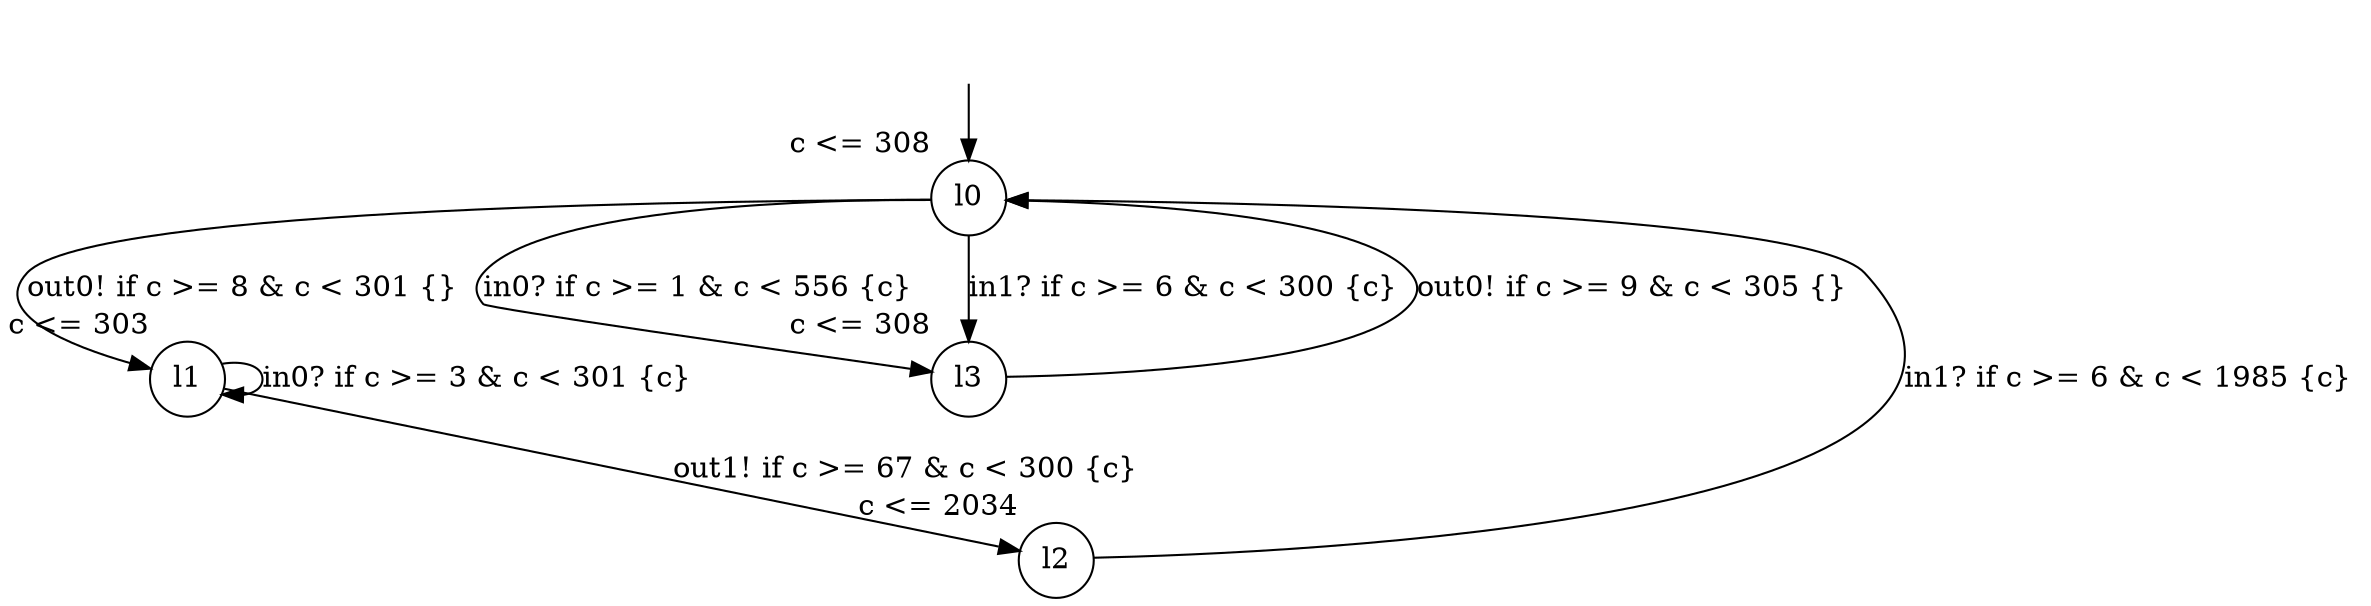 digraph g {
__start0 [label="" shape="none"];
l0 [shape="circle" margin=0 label="l0", xlabel="c <= 308"];
l1 [shape="circle" margin=0 label="l1", xlabel="c <= 303"];
l2 [shape="circle" margin=0 label="l2", xlabel="c <= 2034"];
l3 [shape="circle" margin=0 label="l3", xlabel="c <= 308"];
l0 -> l3 [label="in0? if c >= 1 & c < 556 {c} "];
l0 -> l3 [label="in1? if c >= 6 & c < 300 {c} "];
l0 -> l1 [label="out0! if c >= 8 & c < 301 {} "];
l1 -> l2 [label="out1! if c >= 67 & c < 300 {c} "];
l1 -> l1 [label="in0? if c >= 3 & c < 301 {c} "];
l2 -> l0 [label="in1? if c >= 6 & c < 1985 {c} "];
l3 -> l0 [label="out0! if c >= 9 & c < 305 {} "];
__start0 -> l0;
}
